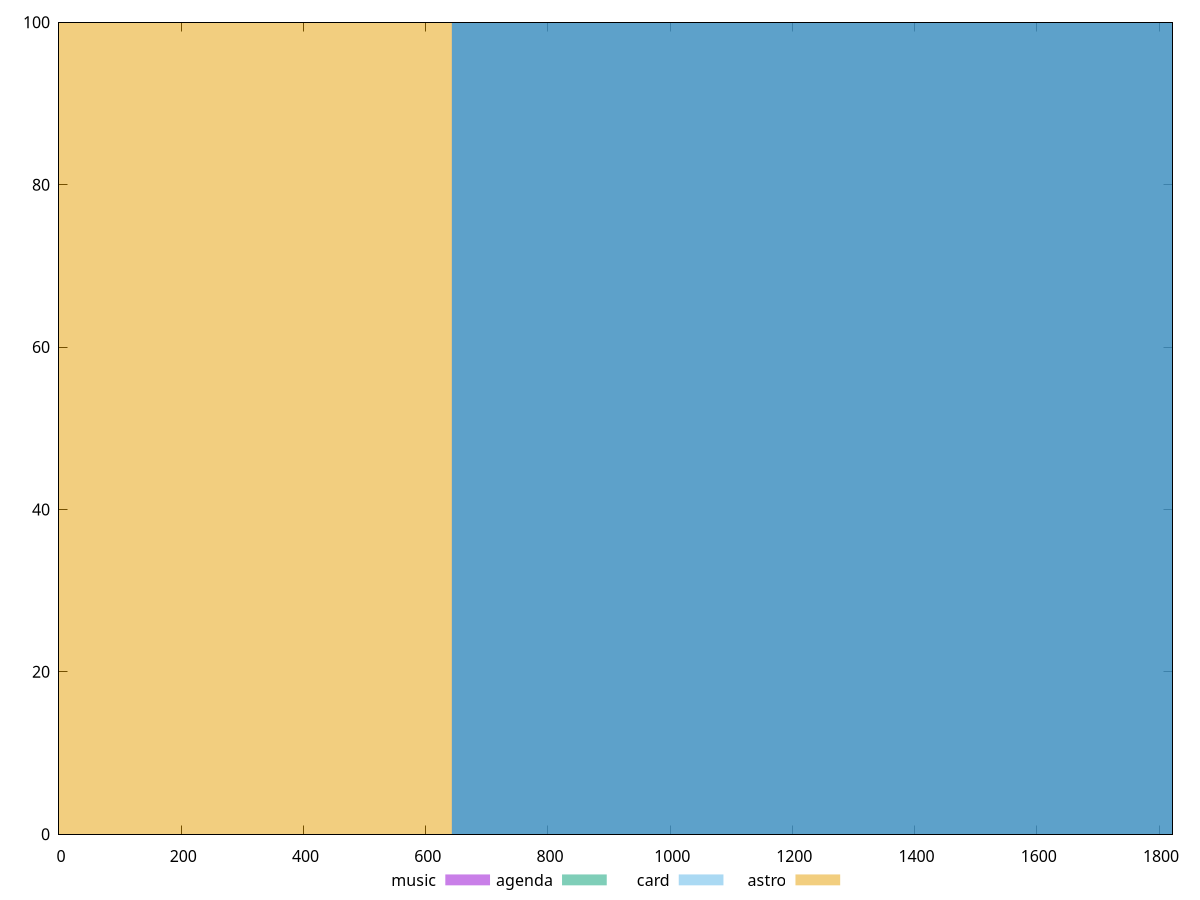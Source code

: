 reset

$music <<EOF
1285.5844740066639 100
EOF

$agenda <<EOF
1285.5844740066639 100
EOF

$card <<EOF
1285.5844740066639 100
EOF

$astro <<EOF
0 100
EOF

set key outside below
set boxwidth 1285.5844740066639
set xrange [0:1822]
set yrange [0:100]
set trange [0:100]
set style fill transparent solid 0.5 noborder
set terminal svg size 640, 520 enhanced background rgb 'white'
set output "reports/report_00032_2021-02-25T10-28-15.087Z/uses-rel-preload/comparison/histogram/all_raw.svg"

plot $music title "music" with boxes, \
     $agenda title "agenda" with boxes, \
     $card title "card" with boxes, \
     $astro title "astro" with boxes

reset
